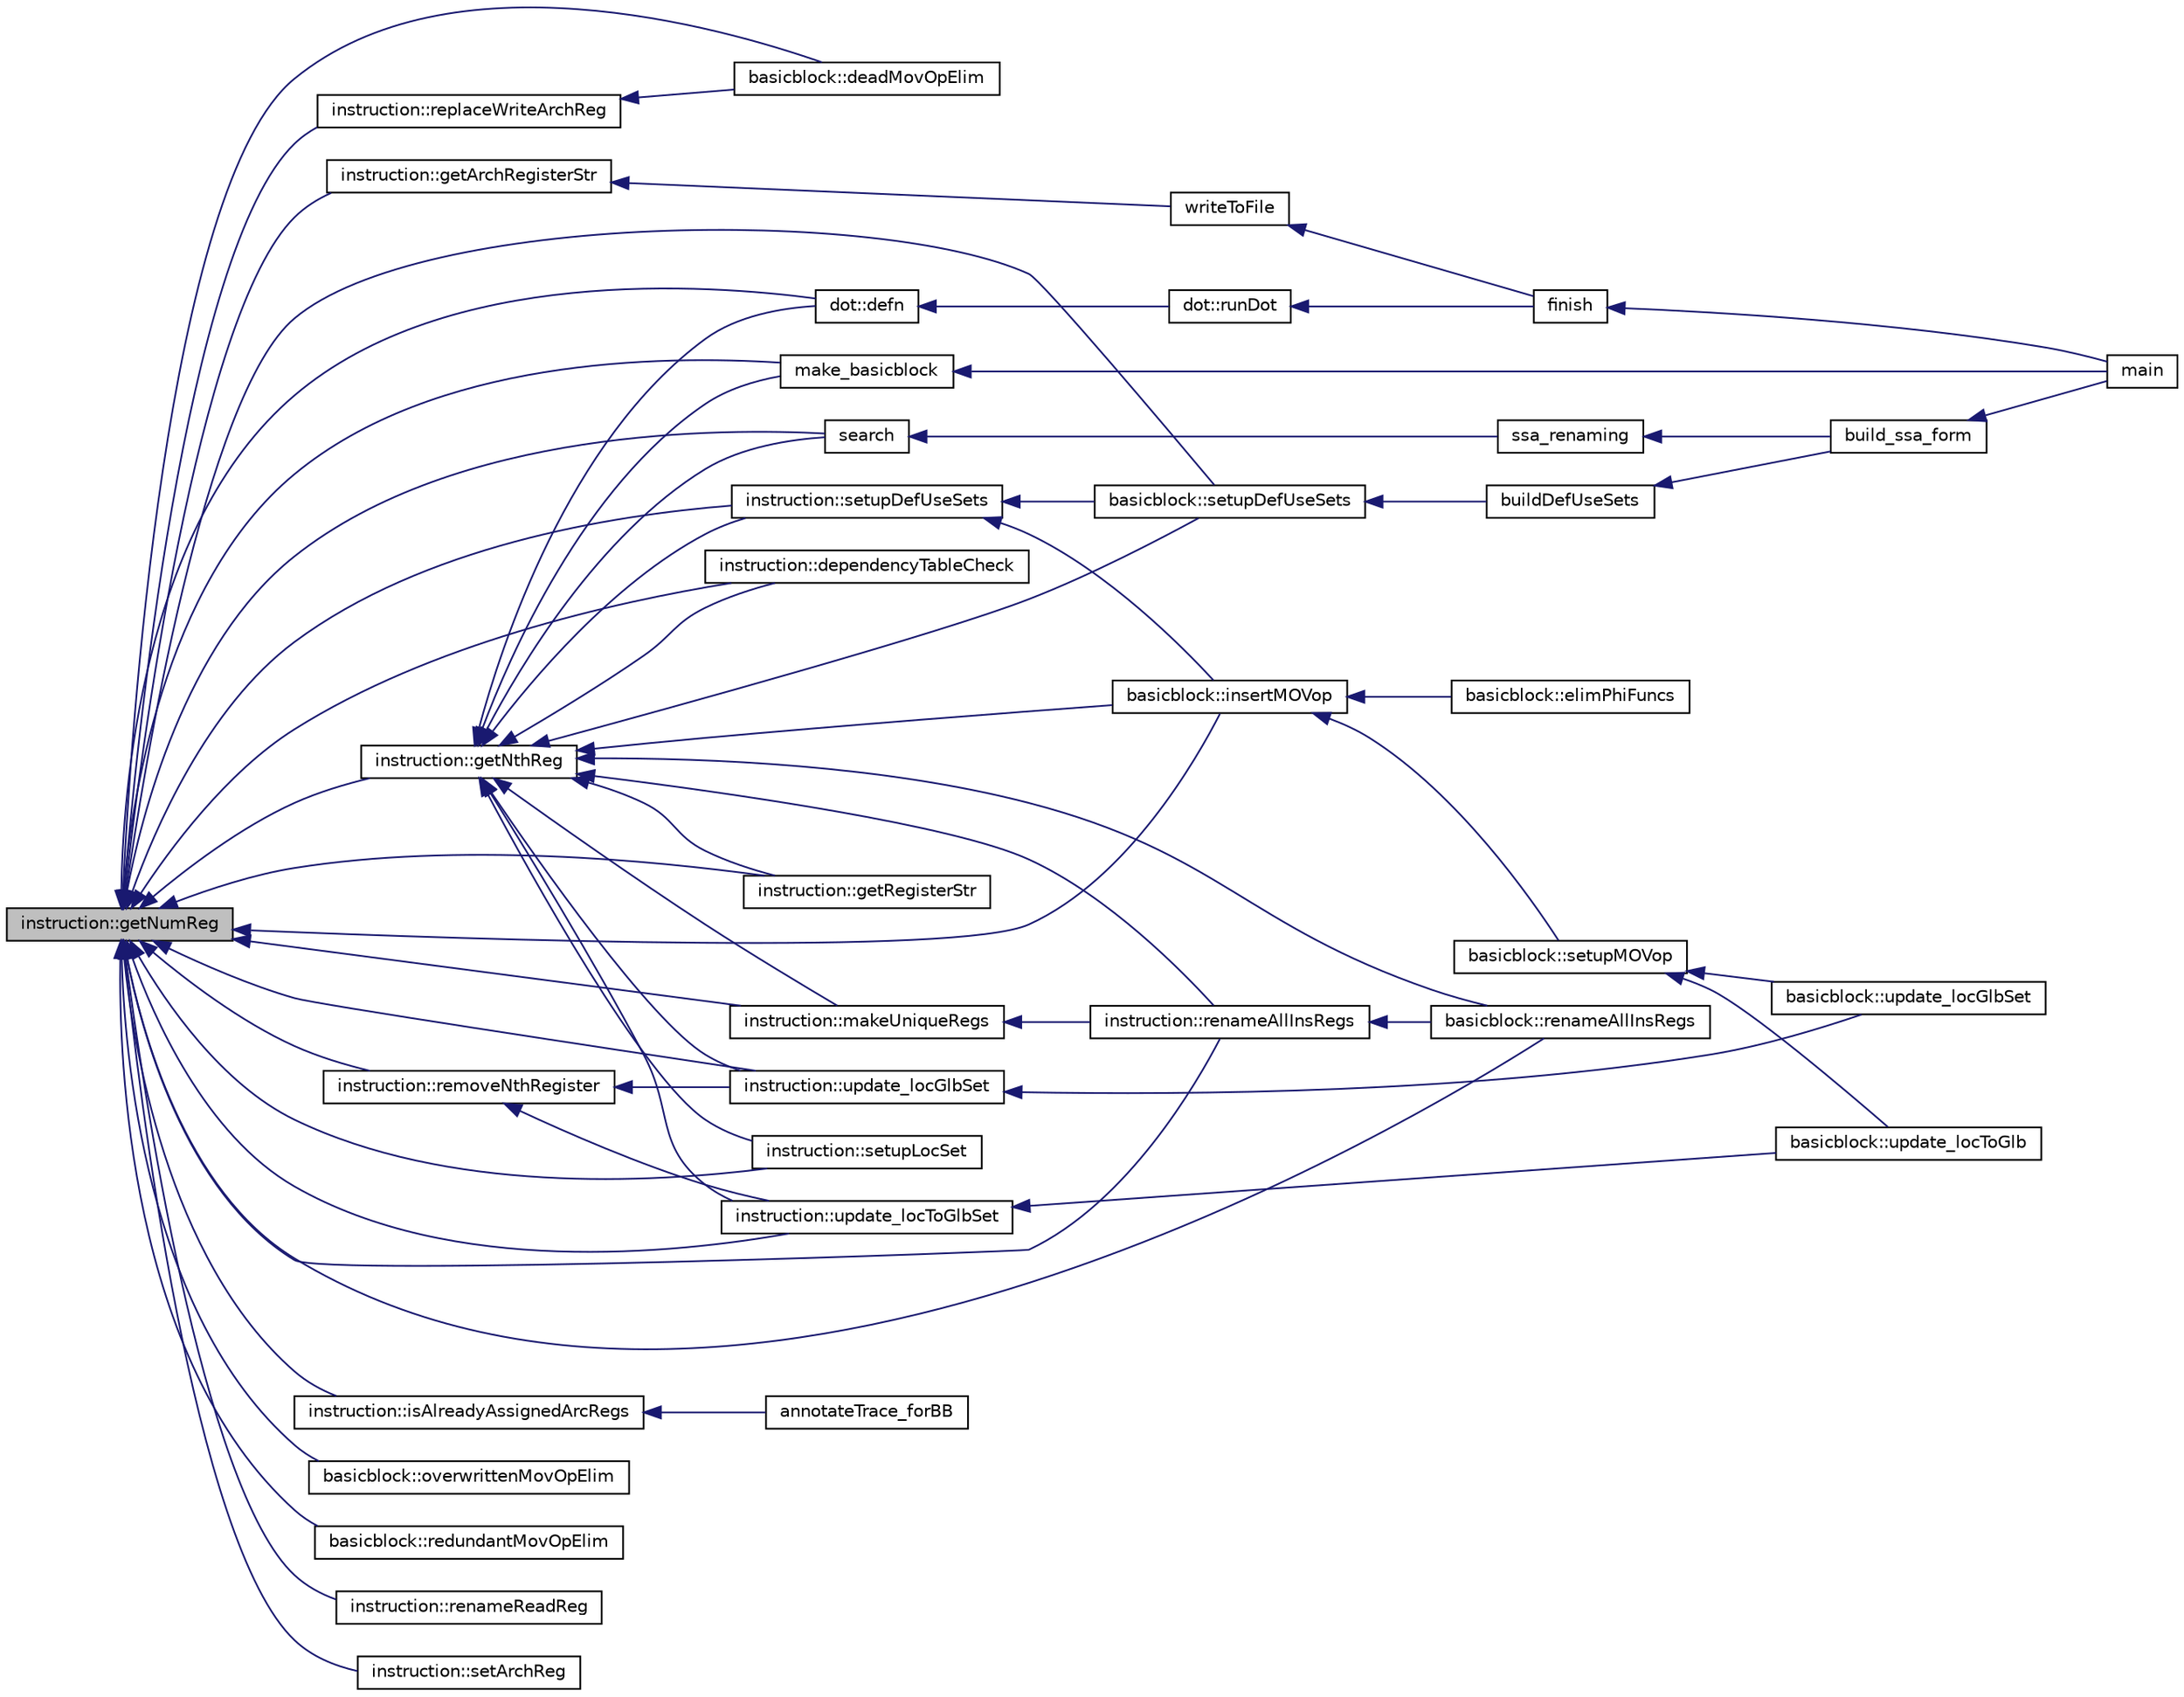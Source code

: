 digraph G
{
  edge [fontname="Helvetica",fontsize="10",labelfontname="Helvetica",labelfontsize="10"];
  node [fontname="Helvetica",fontsize="10",shape=record];
  rankdir=LR;
  Node1 [label="instruction::getNumReg",height=0.2,width=0.4,color="black", fillcolor="grey75", style="filled" fontcolor="black"];
  Node1 -> Node2 [dir=back,color="midnightblue",fontsize="10",style="solid",fontname="Helvetica"];
  Node2 [label="basicblock::deadMovOpElim",height=0.2,width=0.4,color="black", fillcolor="white", style="filled",URL="$classbasicblock.html#ad5edb15079fcd7c2dd0e7e78185d9826"];
  Node1 -> Node3 [dir=back,color="midnightblue",fontsize="10",style="solid",fontname="Helvetica"];
  Node3 [label="dot::defn",height=0.2,width=0.4,color="black", fillcolor="white", style="filled",URL="$classdot.html#af56f68484dcec4b943a6a77d261080a6"];
  Node3 -> Node4 [dir=back,color="midnightblue",fontsize="10",style="solid",fontname="Helvetica"];
  Node4 [label="dot::runDot",height=0.2,width=0.4,color="black", fillcolor="white", style="filled",URL="$classdot.html#a613147e95e44f245a63a5b08418c95f9"];
  Node4 -> Node5 [dir=back,color="midnightblue",fontsize="10",style="solid",fontname="Helvetica"];
  Node5 [label="finish",height=0.2,width=0.4,color="black", fillcolor="white", style="filled",URL="$main_8cpp.html#a95cf23fdc260a92c373256cf79d940f2"];
  Node5 -> Node6 [dir=back,color="midnightblue",fontsize="10",style="solid",fontname="Helvetica"];
  Node6 [label="main",height=0.2,width=0.4,color="black", fillcolor="white", style="filled",URL="$main_8cpp.html#a0ddf1224851353fc92bfbff6f499fa97"];
  Node1 -> Node7 [dir=back,color="midnightblue",fontsize="10",style="solid",fontname="Helvetica"];
  Node7 [label="instruction::dependencyTableCheck",height=0.2,width=0.4,color="black", fillcolor="white", style="filled",URL="$classinstruction.html#ab21a5713ecebfd1b6b6c8aeed06e4679"];
  Node1 -> Node8 [dir=back,color="midnightblue",fontsize="10",style="solid",fontname="Helvetica"];
  Node8 [label="instruction::getArchRegisterStr",height=0.2,width=0.4,color="black", fillcolor="white", style="filled",URL="$classinstruction.html#a4cbd72801622336cca5bf1061f3cda6a"];
  Node8 -> Node9 [dir=back,color="midnightblue",fontsize="10",style="solid",fontname="Helvetica"];
  Node9 [label="writeToFile",height=0.2,width=0.4,color="black", fillcolor="white", style="filled",URL="$logGen_8h.html#a111c3cfd4c45c7ead9955dc4b71a1c12"];
  Node9 -> Node5 [dir=back,color="midnightblue",fontsize="10",style="solid",fontname="Helvetica"];
  Node1 -> Node10 [dir=back,color="midnightblue",fontsize="10",style="solid",fontname="Helvetica"];
  Node10 [label="instruction::getNthReg",height=0.2,width=0.4,color="black", fillcolor="white", style="filled",URL="$classinstruction.html#a54412da0ee022e05101d4fb92ee879b9"];
  Node10 -> Node3 [dir=back,color="midnightblue",fontsize="10",style="solid",fontname="Helvetica"];
  Node10 -> Node7 [dir=back,color="midnightblue",fontsize="10",style="solid",fontname="Helvetica"];
  Node10 -> Node11 [dir=back,color="midnightblue",fontsize="10",style="solid",fontname="Helvetica"];
  Node11 [label="instruction::getRegisterStr",height=0.2,width=0.4,color="black", fillcolor="white", style="filled",URL="$classinstruction.html#acd4f756120e0bd6cdb127715c295a5e7"];
  Node10 -> Node12 [dir=back,color="midnightblue",fontsize="10",style="solid",fontname="Helvetica"];
  Node12 [label="basicblock::insertMOVop",height=0.2,width=0.4,color="black", fillcolor="white", style="filled",URL="$classbasicblock.html#ae2ba97a932c305fcad17c91871d9b53c"];
  Node12 -> Node13 [dir=back,color="midnightblue",fontsize="10",style="solid",fontname="Helvetica"];
  Node13 [label="basicblock::elimPhiFuncs",height=0.2,width=0.4,color="black", fillcolor="white", style="filled",URL="$classbasicblock.html#a654646ba23c51a6f9b5b8db818276d0b"];
  Node12 -> Node14 [dir=back,color="midnightblue",fontsize="10",style="solid",fontname="Helvetica"];
  Node14 [label="basicblock::setupMOVop",height=0.2,width=0.4,color="black", fillcolor="white", style="filled",URL="$classbasicblock.html#ad33cd8a566195b2f3118abafbeffaf82"];
  Node14 -> Node15 [dir=back,color="midnightblue",fontsize="10",style="solid",fontname="Helvetica"];
  Node15 [label="basicblock::update_locGlbSet",height=0.2,width=0.4,color="black", fillcolor="white", style="filled",URL="$classbasicblock.html#a04346052feca6f21451ab71050afe893"];
  Node14 -> Node16 [dir=back,color="midnightblue",fontsize="10",style="solid",fontname="Helvetica"];
  Node16 [label="basicblock::update_locToGlb",height=0.2,width=0.4,color="black", fillcolor="white", style="filled",URL="$classbasicblock.html#ad96c83ff578c7c8c9a2bcd74a2c26add"];
  Node10 -> Node17 [dir=back,color="midnightblue",fontsize="10",style="solid",fontname="Helvetica"];
  Node17 [label="make_basicblock",height=0.2,width=0.4,color="black", fillcolor="white", style="filled",URL="$make__basicblock_8cpp.html#adfa5d9160d675203db3e663d1f2f3849"];
  Node17 -> Node6 [dir=back,color="midnightblue",fontsize="10",style="solid",fontname="Helvetica"];
  Node10 -> Node18 [dir=back,color="midnightblue",fontsize="10",style="solid",fontname="Helvetica"];
  Node18 [label="instruction::makeUniqueRegs",height=0.2,width=0.4,color="black", fillcolor="white", style="filled",URL="$classinstruction.html#ae406e3e00f408b7b54510867c88b1b5d"];
  Node18 -> Node19 [dir=back,color="midnightblue",fontsize="10",style="solid",fontname="Helvetica"];
  Node19 [label="instruction::renameAllInsRegs",height=0.2,width=0.4,color="black", fillcolor="white", style="filled",URL="$classinstruction.html#aac67c9bd51efdf37963fbfc5da8fb737"];
  Node19 -> Node20 [dir=back,color="midnightblue",fontsize="10",style="solid",fontname="Helvetica"];
  Node20 [label="basicblock::renameAllInsRegs",height=0.2,width=0.4,color="black", fillcolor="white", style="filled",URL="$classbasicblock.html#a8493801bbd0b56aac41aa8cd2aedcea4"];
  Node10 -> Node19 [dir=back,color="midnightblue",fontsize="10",style="solid",fontname="Helvetica"];
  Node10 -> Node20 [dir=back,color="midnightblue",fontsize="10",style="solid",fontname="Helvetica"];
  Node10 -> Node21 [dir=back,color="midnightblue",fontsize="10",style="solid",fontname="Helvetica"];
  Node21 [label="search",height=0.2,width=0.4,color="black", fillcolor="white", style="filled",URL="$ssa_8cpp.html#af9593c92c3c4713e11388054c46aa5e9"];
  Node21 -> Node22 [dir=back,color="midnightblue",fontsize="10",style="solid",fontname="Helvetica"];
  Node22 [label="ssa_renaming",height=0.2,width=0.4,color="black", fillcolor="white", style="filled",URL="$ssa_8cpp.html#a804de8f00b7ea9e5487315dc9ff01d77"];
  Node22 -> Node23 [dir=back,color="midnightblue",fontsize="10",style="solid",fontname="Helvetica"];
  Node23 [label="build_ssa_form",height=0.2,width=0.4,color="black", fillcolor="white", style="filled",URL="$ssa_8h.html#a99d7839751286ac78c627aabd383cb51"];
  Node23 -> Node6 [dir=back,color="midnightblue",fontsize="10",style="solid",fontname="Helvetica"];
  Node10 -> Node24 [dir=back,color="midnightblue",fontsize="10",style="solid",fontname="Helvetica"];
  Node24 [label="instruction::setupDefUseSets",height=0.2,width=0.4,color="black", fillcolor="white", style="filled",URL="$classinstruction.html#ad8aba4b11bc32a8e52866c79c8dc47e6"];
  Node24 -> Node12 [dir=back,color="midnightblue",fontsize="10",style="solid",fontname="Helvetica"];
  Node24 -> Node25 [dir=back,color="midnightblue",fontsize="10",style="solid",fontname="Helvetica"];
  Node25 [label="basicblock::setupDefUseSets",height=0.2,width=0.4,color="black", fillcolor="white", style="filled",URL="$classbasicblock.html#a828499c93c05d54ff789feed38051428"];
  Node25 -> Node26 [dir=back,color="midnightblue",fontsize="10",style="solid",fontname="Helvetica"];
  Node26 [label="buildDefUseSets",height=0.2,width=0.4,color="black", fillcolor="white", style="filled",URL="$ssa_8cpp.html#a2407eaf38be9d17167c4361072082608"];
  Node26 -> Node23 [dir=back,color="midnightblue",fontsize="10",style="solid",fontname="Helvetica"];
  Node10 -> Node25 [dir=back,color="midnightblue",fontsize="10",style="solid",fontname="Helvetica"];
  Node10 -> Node27 [dir=back,color="midnightblue",fontsize="10",style="solid",fontname="Helvetica"];
  Node27 [label="instruction::setupLocSet",height=0.2,width=0.4,color="black", fillcolor="white", style="filled",URL="$classinstruction.html#af50b9f329ee94315d1fbff3a151cbd45"];
  Node10 -> Node28 [dir=back,color="midnightblue",fontsize="10",style="solid",fontname="Helvetica"];
  Node28 [label="instruction::update_locGlbSet",height=0.2,width=0.4,color="black", fillcolor="white", style="filled",URL="$classinstruction.html#a33901636d2350a413a4d245f6d16e6a6"];
  Node28 -> Node15 [dir=back,color="midnightblue",fontsize="10",style="solid",fontname="Helvetica"];
  Node10 -> Node29 [dir=back,color="midnightblue",fontsize="10",style="solid",fontname="Helvetica"];
  Node29 [label="instruction::update_locToGlbSet",height=0.2,width=0.4,color="black", fillcolor="white", style="filled",URL="$classinstruction.html#a8c177bf836da2d16fca731375b07fc35"];
  Node29 -> Node16 [dir=back,color="midnightblue",fontsize="10",style="solid",fontname="Helvetica"];
  Node1 -> Node11 [dir=back,color="midnightblue",fontsize="10",style="solid",fontname="Helvetica"];
  Node1 -> Node12 [dir=back,color="midnightblue",fontsize="10",style="solid",fontname="Helvetica"];
  Node1 -> Node30 [dir=back,color="midnightblue",fontsize="10",style="solid",fontname="Helvetica"];
  Node30 [label="instruction::isAlreadyAssignedArcRegs",height=0.2,width=0.4,color="black", fillcolor="white", style="filled",URL="$classinstruction.html#ab5e9dd71fbc48781b528341a9a371a95"];
  Node30 -> Node31 [dir=back,color="midnightblue",fontsize="10",style="solid",fontname="Helvetica"];
  Node31 [label="annotateTrace_forBB",height=0.2,width=0.4,color="black", fillcolor="white", style="filled",URL="$annotateTrace_8h.html#a1359aaee4cb6eba6fd6406cbc1f30773"];
  Node1 -> Node17 [dir=back,color="midnightblue",fontsize="10",style="solid",fontname="Helvetica"];
  Node1 -> Node18 [dir=back,color="midnightblue",fontsize="10",style="solid",fontname="Helvetica"];
  Node1 -> Node32 [dir=back,color="midnightblue",fontsize="10",style="solid",fontname="Helvetica"];
  Node32 [label="basicblock::overwrittenMovOpElim",height=0.2,width=0.4,color="black", fillcolor="white", style="filled",URL="$classbasicblock.html#a91953b5e5abf82c6623ca043b2424336"];
  Node1 -> Node33 [dir=back,color="midnightblue",fontsize="10",style="solid",fontname="Helvetica"];
  Node33 [label="basicblock::redundantMovOpElim",height=0.2,width=0.4,color="black", fillcolor="white", style="filled",URL="$classbasicblock.html#ae97e01492662bce4919253c165c674bd"];
  Node1 -> Node34 [dir=back,color="midnightblue",fontsize="10",style="solid",fontname="Helvetica"];
  Node34 [label="instruction::removeNthRegister",height=0.2,width=0.4,color="black", fillcolor="white", style="filled",URL="$classinstruction.html#aabb46003e886f87cd3bc918f05a3682f"];
  Node34 -> Node28 [dir=back,color="midnightblue",fontsize="10",style="solid",fontname="Helvetica"];
  Node34 -> Node29 [dir=back,color="midnightblue",fontsize="10",style="solid",fontname="Helvetica"];
  Node1 -> Node19 [dir=back,color="midnightblue",fontsize="10",style="solid",fontname="Helvetica"];
  Node1 -> Node20 [dir=back,color="midnightblue",fontsize="10",style="solid",fontname="Helvetica"];
  Node1 -> Node35 [dir=back,color="midnightblue",fontsize="10",style="solid",fontname="Helvetica"];
  Node35 [label="instruction::renameReadReg",height=0.2,width=0.4,color="black", fillcolor="white", style="filled",URL="$classinstruction.html#ae9760e334e7829c4f8504bc8436e2dfb"];
  Node1 -> Node36 [dir=back,color="midnightblue",fontsize="10",style="solid",fontname="Helvetica"];
  Node36 [label="instruction::replaceWriteArchReg",height=0.2,width=0.4,color="black", fillcolor="white", style="filled",URL="$classinstruction.html#aa52dbeed6a59d58a132a885cfabc70fb"];
  Node36 -> Node2 [dir=back,color="midnightblue",fontsize="10",style="solid",fontname="Helvetica"];
  Node1 -> Node21 [dir=back,color="midnightblue",fontsize="10",style="solid",fontname="Helvetica"];
  Node1 -> Node37 [dir=back,color="midnightblue",fontsize="10",style="solid",fontname="Helvetica"];
  Node37 [label="instruction::setArchReg",height=0.2,width=0.4,color="black", fillcolor="white", style="filled",URL="$classinstruction.html#a8e201444f39b8a779022284e280fdf23"];
  Node1 -> Node24 [dir=back,color="midnightblue",fontsize="10",style="solid",fontname="Helvetica"];
  Node1 -> Node25 [dir=back,color="midnightblue",fontsize="10",style="solid",fontname="Helvetica"];
  Node1 -> Node27 [dir=back,color="midnightblue",fontsize="10",style="solid",fontname="Helvetica"];
  Node1 -> Node28 [dir=back,color="midnightblue",fontsize="10",style="solid",fontname="Helvetica"];
  Node1 -> Node29 [dir=back,color="midnightblue",fontsize="10",style="solid",fontname="Helvetica"];
}
